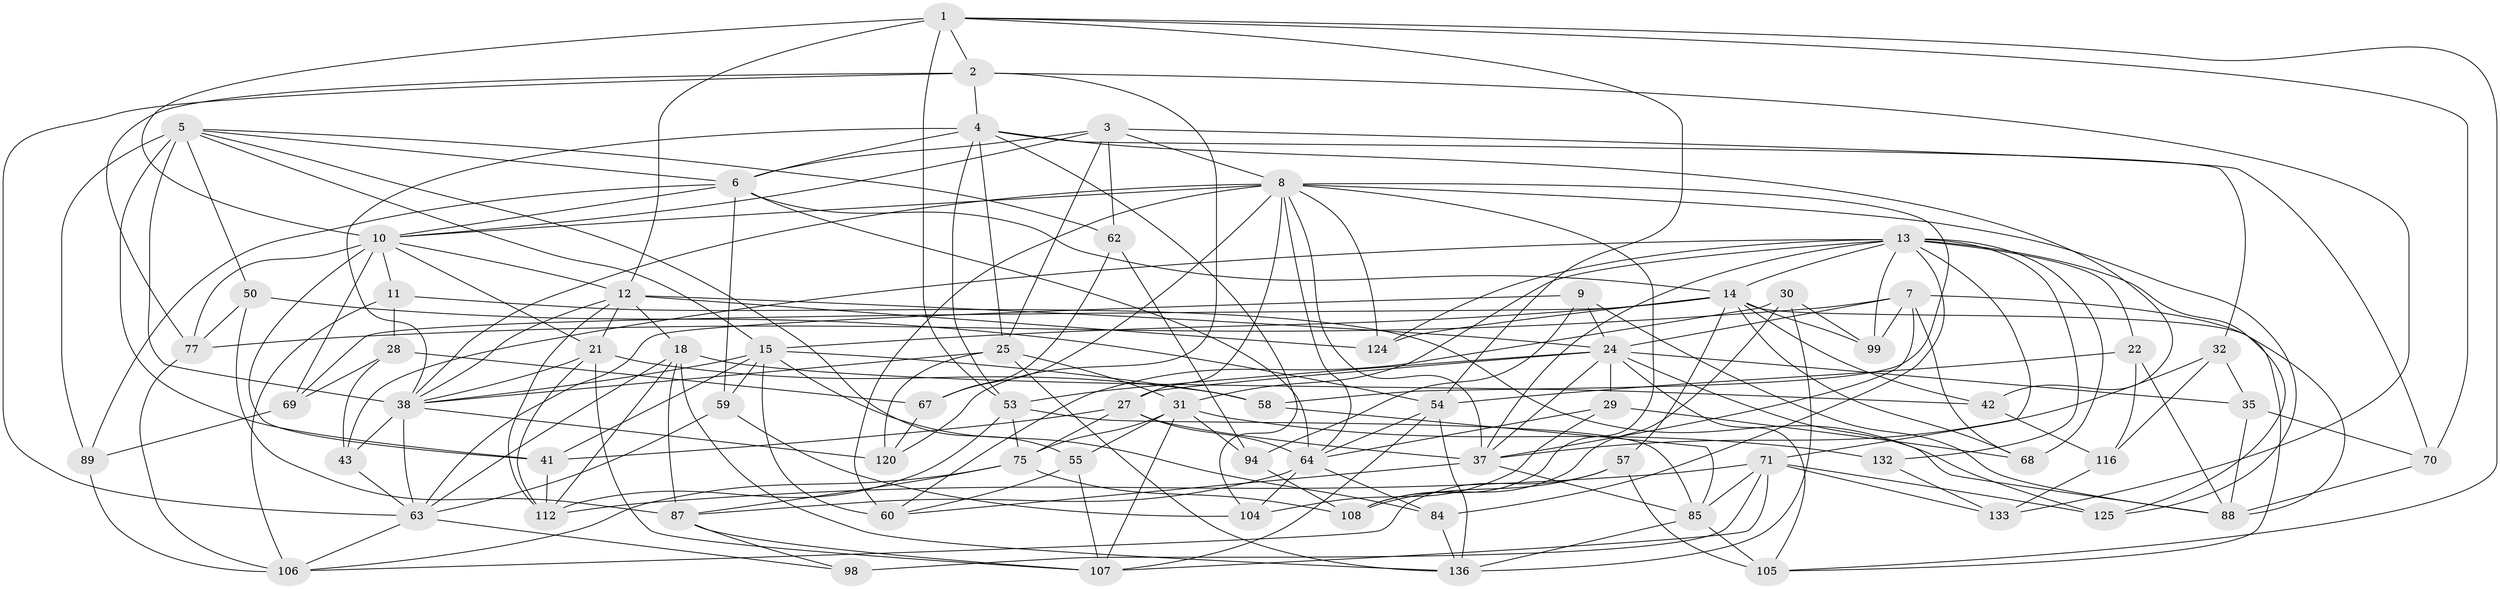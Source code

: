 // original degree distribution, {4: 1.0}
// Generated by graph-tools (version 1.1) at 2025/16/03/09/25 04:16:24]
// undirected, 71 vertices, 201 edges
graph export_dot {
graph [start="1"]
  node [color=gray90,style=filled];
  1 [super="+61"];
  2 [super="+114"];
  3 [super="+33"];
  4 [super="+49"];
  5 [super="+45+131"];
  6 [super="+111+34"];
  7 [super="+86"];
  8 [super="+36+44"];
  9;
  10 [super="+102+16"];
  11;
  12 [super="+17"];
  13 [super="+109+19"];
  14 [super="+26+101"];
  15 [super="+130+20+92"];
  18 [super="+110"];
  21 [super="+23"];
  22;
  24 [super="+76+48+52"];
  25 [super="+47"];
  27 [super="+127"];
  28;
  29;
  30;
  31 [super="+118+74"];
  32;
  35;
  37 [super="+46"];
  38 [super="+82+66+122+40"];
  41 [super="+65"];
  42;
  43;
  50;
  53 [super="+97"];
  54 [super="+134"];
  55;
  57 [super="+128"];
  58;
  59;
  60 [super="+115"];
  62;
  63 [super="+90"];
  64 [super="+72+140"];
  67;
  68;
  69;
  70;
  71 [super="+95+79"];
  75 [super="+83"];
  77 [super="+103"];
  84;
  85 [super="+91"];
  87 [super="+126"];
  88 [super="+121"];
  89;
  94;
  98;
  99;
  104;
  105 [super="+137"];
  106 [super="+139"];
  107 [super="+123"];
  108 [super="+119"];
  112 [super="+138"];
  116;
  120;
  124;
  125;
  132;
  133;
  136 [super="+142"];
  1 -- 105;
  1 -- 2;
  1 -- 12;
  1 -- 53;
  1 -- 54;
  1 -- 70;
  1 -- 10 [weight=2];
  2 -- 120;
  2 -- 4;
  2 -- 77;
  2 -- 133;
  2 -- 63;
  3 -- 8;
  3 -- 25;
  3 -- 70;
  3 -- 10;
  3 -- 62;
  3 -- 6;
  4 -- 32;
  4 -- 53;
  4 -- 104;
  4 -- 42;
  4 -- 6;
  4 -- 38;
  4 -- 25;
  5 -- 55;
  5 -- 38 [weight=2];
  5 -- 41 [weight=2];
  5 -- 89;
  5 -- 62;
  5 -- 15;
  5 -- 50;
  5 -- 6;
  6 -- 59;
  6 -- 10;
  6 -- 89;
  6 -- 14;
  6 -- 64;
  7 -- 68;
  7 -- 37;
  7 -- 99;
  7 -- 77;
  7 -- 88;
  7 -- 24;
  8 -- 124;
  8 -- 67;
  8 -- 10;
  8 -- 108;
  8 -- 58;
  8 -- 27;
  8 -- 60;
  8 -- 64;
  8 -- 125;
  8 -- 38;
  8 -- 37;
  9 -- 94;
  9 -- 88;
  9 -- 24;
  9 -- 63;
  10 -- 77 [weight=2];
  10 -- 41;
  10 -- 69;
  10 -- 21;
  10 -- 11;
  10 -- 12;
  11 -- 106;
  11 -- 88;
  11 -- 28;
  12 -- 124;
  12 -- 18;
  12 -- 24;
  12 -- 112;
  12 -- 38;
  12 -- 21;
  13 -- 84;
  13 -- 99;
  13 -- 68;
  13 -- 125;
  13 -- 22;
  13 -- 43;
  13 -- 124;
  13 -- 132;
  13 -- 37;
  13 -- 71;
  13 -- 14;
  13 -- 31;
  14 -- 68;
  14 -- 105;
  14 -- 57;
  14 -- 42;
  14 -- 15;
  14 -- 99;
  14 -- 124;
  14 -- 69;
  15 -- 41;
  15 -- 59;
  15 -- 84;
  15 -- 58;
  15 -- 60 [weight=2];
  15 -- 38 [weight=2];
  18 -- 42;
  18 -- 112;
  18 -- 136;
  18 -- 87;
  18 -- 63;
  21 -- 112;
  21 -- 38;
  21 -- 58;
  21 -- 107;
  22 -- 116;
  22 -- 88;
  22 -- 54;
  24 -- 29;
  24 -- 27;
  24 -- 125;
  24 -- 37;
  24 -- 105;
  24 -- 35;
  24 -- 53;
  25 -- 38;
  25 -- 136;
  25 -- 120;
  25 -- 31;
  27 -- 75;
  27 -- 64;
  27 -- 41;
  27 -- 37;
  28 -- 43;
  28 -- 67;
  28 -- 69;
  29 -- 104;
  29 -- 68;
  29 -- 64;
  30 -- 99;
  30 -- 60;
  30 -- 136;
  30 -- 108;
  31 -- 94;
  31 -- 132 [weight=2];
  31 -- 55;
  31 -- 107;
  31 -- 75;
  32 -- 35;
  32 -- 116;
  32 -- 37;
  35 -- 70;
  35 -- 88;
  37 -- 60;
  37 -- 85;
  38 -- 43;
  38 -- 120;
  38 -- 63;
  41 -- 112;
  42 -- 116;
  43 -- 63;
  50 -- 77;
  50 -- 54;
  50 -- 87;
  53 -- 75;
  53 -- 85;
  53 -- 112;
  54 -- 136;
  54 -- 107;
  54 -- 64;
  55 -- 60;
  55 -- 107;
  57 -- 105 [weight=2];
  57 -- 108 [weight=2];
  57 -- 106;
  58 -- 85;
  59 -- 104;
  59 -- 63;
  62 -- 67;
  62 -- 94;
  63 -- 106;
  63 -- 98;
  64 -- 104;
  64 -- 84;
  64 -- 87;
  67 -- 120;
  69 -- 89;
  70 -- 88;
  71 -- 98 [weight=2];
  71 -- 85;
  71 -- 125;
  71 -- 133;
  71 -- 107;
  71 -- 112;
  75 -- 87;
  75 -- 106;
  75 -- 108;
  77 -- 106;
  84 -- 136;
  85 -- 105;
  85 -- 136;
  87 -- 107;
  87 -- 98;
  89 -- 106;
  94 -- 108;
  116 -- 133;
  132 -- 133;
}
